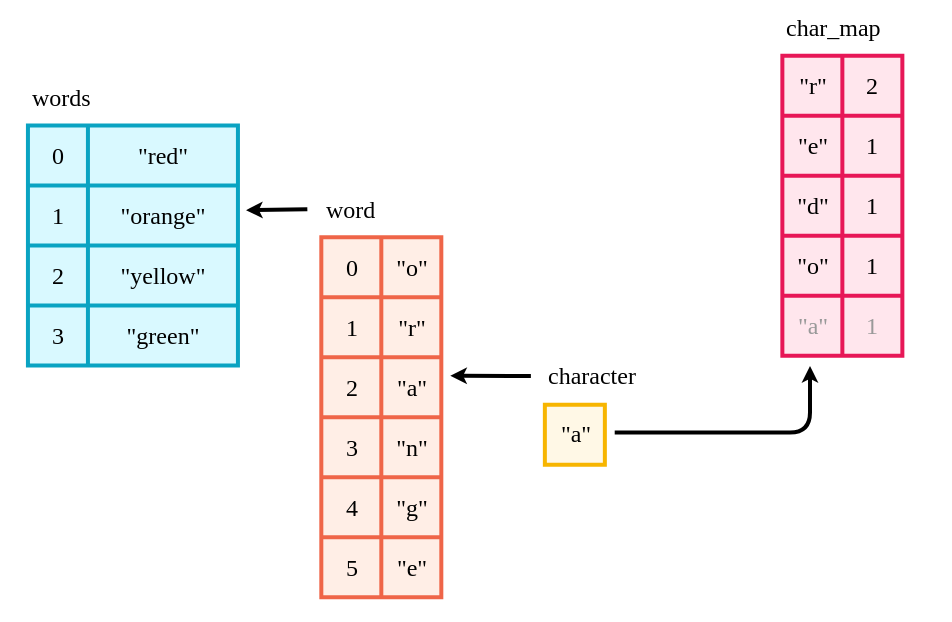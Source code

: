 <mxfile version="14.4.3" type="device"><diagram id="euL8R4l_qsU-2FMZclBb" name="Page-1"><mxGraphModel dx="727" dy="606" grid="1" gridSize="10" guides="1" tooltips="1" connect="1" arrows="1" fold="1" page="1" pageScale="1" pageWidth="850" pageHeight="1100" math="0" shadow="0"><root><mxCell id="0"/><mxCell id="1" style="" parent="0"/><mxCell id="ym5axLL2yQZ6yecnh5bb-90" value="" style="shape=ext;double=1;rounded=0;whiteSpace=wrap;html=1;fontFamily=SF Mono;fontSize=12;align=left;perimeterSpacing=0;strokeColor=none;container=0;" parent="1" vertex="1"><mxGeometry x="100" y="100" width="475" height="310" as="geometry"/></mxCell><mxCell id="ym5axLL2yQZ6yecnh5bb-78" value="words" style="text;strokeColor=none;fillColor=none;html=1;fontSize=12;fontStyle=0;verticalAlign=middle;align=left;fontFamily=SF Mono;container=0;" parent="1" vertex="1"><mxGeometry x="113.971" y="134.884" width="69.853" height="27.907" as="geometry"/></mxCell><mxCell id="ym5axLL2yQZ6yecnh5bb-79" value="word" style="text;strokeColor=none;fillColor=none;html=1;fontSize=12;fontStyle=0;verticalAlign=middle;align=left;fontFamily=SF Mono;container=0;" parent="1" vertex="1"><mxGeometry x="260.662" y="190.698" width="55.882" height="27.907" as="geometry"/></mxCell><mxCell id="ym5axLL2yQZ6yecnh5bb-82" value="character" style="text;strokeColor=none;fillColor=none;html=1;fontSize=12;fontStyle=0;verticalAlign=middle;align=left;fontFamily=SF Mono;container=0;" parent="1" vertex="1"><mxGeometry x="372.426" y="274.419" width="97.794" height="27.907" as="geometry"/></mxCell><mxCell id="ym5axLL2yQZ6yecnh5bb-83" value="" style="endArrow=classic;html=1;fontFamily=SF Mono;fontSize=12;endSize=2;entryX=0.474;entryY=0.606;entryDx=0;entryDy=0;entryPerimeter=0;strokeWidth=2;" parent="1" edge="1" target="ym5axLL2yQZ6yecnh5bb-90"><mxGeometry x="100" y="100" width="34.926" height="34.884" as="geometry"><mxPoint x="365.441" y="288.023" as="sourcePoint"/><mxPoint x="331" y="288" as="targetPoint"/></mxGeometry></mxCell><mxCell id="ym5axLL2yQZ6yecnh5bb-87" value="" style="edgeStyle=segmentEdgeStyle;endArrow=classic;html=1;fontFamily=SF Mono;fontSize=12;endSize=2;strokeWidth=2;" parent="1" edge="1"><mxGeometry x="100" y="100" width="34.926" height="34.884" as="geometry"><mxPoint x="407.353" y="316.279" as="sourcePoint"/><mxPoint x="505" y="283" as="targetPoint"/></mxGeometry></mxCell><mxCell id="ym5axLL2yQZ6yecnh5bb-88" value="char_map" style="text;strokeColor=none;fillColor=none;html=1;fontSize=12;fontStyle=0;verticalAlign=middle;align=left;fontFamily=SF Mono;container=0;" parent="1" vertex="1"><mxGeometry x="491.176" y="100" width="76.838" height="27.907" as="geometry"/></mxCell><mxCell id="LOgRXTIZS3Qj-3Z9HhnA-3" value="" style="shape=table;html=1;whiteSpace=wrap;startSize=0;container=1;collapsible=0;childLayout=tableLayout;fontFamily=SF Mono;strokeColor=#0AA3C2;fillColor=#d9f9ff;strokeWidth=2;" vertex="1" parent="1"><mxGeometry x="113.97" y="162.79" width="105" height="120" as="geometry"/></mxCell><mxCell id="LOgRXTIZS3Qj-3Z9HhnA-4" value="" style="shape=partialRectangle;html=1;whiteSpace=wrap;collapsible=0;dropTarget=0;pointerEvents=0;fillColor=none;top=0;left=0;bottom=0;right=0;points=[[0,0.5],[1,0.5]];portConstraint=eastwest;fontFamily=SF Mono;" vertex="1" parent="LOgRXTIZS3Qj-3Z9HhnA-3"><mxGeometry width="105" height="30" as="geometry"/></mxCell><mxCell id="LOgRXTIZS3Qj-3Z9HhnA-5" value="0" style="shape=partialRectangle;html=1;whiteSpace=wrap;connectable=0;overflow=hidden;fillColor=none;top=0;left=0;bottom=0;right=0;fontFamily=SF Mono;" vertex="1" parent="LOgRXTIZS3Qj-3Z9HhnA-4"><mxGeometry width="30" height="30" as="geometry"/></mxCell><mxCell id="LOgRXTIZS3Qj-3Z9HhnA-6" value="&quot;red&quot;" style="shape=partialRectangle;html=1;whiteSpace=wrap;connectable=0;overflow=hidden;fillColor=none;top=0;left=0;bottom=0;right=0;fontFamily=SF Mono;" vertex="1" parent="LOgRXTIZS3Qj-3Z9HhnA-4"><mxGeometry x="30" width="75" height="30" as="geometry"/></mxCell><mxCell id="LOgRXTIZS3Qj-3Z9HhnA-7" value="" style="shape=partialRectangle;html=1;whiteSpace=wrap;collapsible=0;dropTarget=0;pointerEvents=0;fillColor=none;top=0;left=0;bottom=0;right=0;points=[[0,0.5],[1,0.5]];portConstraint=eastwest;fontFamily=SF Mono;" vertex="1" parent="LOgRXTIZS3Qj-3Z9HhnA-3"><mxGeometry y="30" width="105" height="30" as="geometry"/></mxCell><mxCell id="LOgRXTIZS3Qj-3Z9HhnA-8" value="1" style="shape=partialRectangle;html=1;whiteSpace=wrap;connectable=0;overflow=hidden;fillColor=none;top=0;left=0;bottom=0;right=0;fontFamily=SF Mono;" vertex="1" parent="LOgRXTIZS3Qj-3Z9HhnA-7"><mxGeometry width="30" height="30" as="geometry"/></mxCell><mxCell id="LOgRXTIZS3Qj-3Z9HhnA-9" value="&quot;orange&quot;" style="shape=partialRectangle;html=1;whiteSpace=wrap;connectable=0;overflow=hidden;fillColor=none;top=0;left=0;bottom=0;right=0;fontFamily=SF Mono;" vertex="1" parent="LOgRXTIZS3Qj-3Z9HhnA-7"><mxGeometry x="30" width="75" height="30" as="geometry"/></mxCell><mxCell id="LOgRXTIZS3Qj-3Z9HhnA-10" value="" style="shape=partialRectangle;html=1;whiteSpace=wrap;collapsible=0;dropTarget=0;pointerEvents=0;fillColor=none;top=0;left=0;bottom=0;right=0;points=[[0,0.5],[1,0.5]];portConstraint=eastwest;fontFamily=SF Mono;" vertex="1" parent="LOgRXTIZS3Qj-3Z9HhnA-3"><mxGeometry y="60" width="105" height="30" as="geometry"/></mxCell><mxCell id="LOgRXTIZS3Qj-3Z9HhnA-11" value="2" style="shape=partialRectangle;html=1;whiteSpace=wrap;connectable=0;overflow=hidden;fillColor=none;top=0;left=0;bottom=0;right=0;fontFamily=SF Mono;" vertex="1" parent="LOgRXTIZS3Qj-3Z9HhnA-10"><mxGeometry width="30" height="30" as="geometry"/></mxCell><mxCell id="LOgRXTIZS3Qj-3Z9HhnA-12" value="&quot;yellow&quot;" style="shape=partialRectangle;html=1;whiteSpace=wrap;connectable=0;overflow=hidden;fillColor=none;top=0;left=0;bottom=0;right=0;fontFamily=SF Mono;" vertex="1" parent="LOgRXTIZS3Qj-3Z9HhnA-10"><mxGeometry x="30" width="75" height="30" as="geometry"/></mxCell><mxCell id="LOgRXTIZS3Qj-3Z9HhnA-13" value="" style="shape=partialRectangle;html=1;whiteSpace=wrap;collapsible=0;dropTarget=0;pointerEvents=0;fillColor=none;top=0;left=0;bottom=0;right=0;points=[[0,0.5],[1,0.5]];portConstraint=eastwest;fontFamily=SF Mono;" vertex="1" parent="LOgRXTIZS3Qj-3Z9HhnA-3"><mxGeometry y="90" width="105" height="30" as="geometry"/></mxCell><mxCell id="LOgRXTIZS3Qj-3Z9HhnA-14" value="3" style="shape=partialRectangle;html=1;whiteSpace=wrap;connectable=0;overflow=hidden;fillColor=none;top=0;left=0;bottom=0;right=0;fontFamily=SF Mono;" vertex="1" parent="LOgRXTIZS3Qj-3Z9HhnA-13"><mxGeometry width="30" height="30" as="geometry"/></mxCell><mxCell id="LOgRXTIZS3Qj-3Z9HhnA-15" value="&quot;green&quot;" style="shape=partialRectangle;html=1;whiteSpace=wrap;connectable=0;overflow=hidden;fillColor=none;top=0;left=0;bottom=0;right=0;fontFamily=SF Mono;" vertex="1" parent="LOgRXTIZS3Qj-3Z9HhnA-13"><mxGeometry x="30" width="75" height="30" as="geometry"/></mxCell><mxCell id="LOgRXTIZS3Qj-3Z9HhnA-35" value="" style="shape=table;html=1;whiteSpace=wrap;startSize=0;container=1;collapsible=0;childLayout=tableLayout;fontFamily=SF Mono;strokeWidth=2;fillColor=#ffeee6;strokeColor=#EF6548;" vertex="1" parent="1"><mxGeometry x="260.66" y="218.6" width="60" height="180" as="geometry"/></mxCell><mxCell id="LOgRXTIZS3Qj-3Z9HhnA-36" value="" style="shape=partialRectangle;html=1;whiteSpace=wrap;collapsible=0;dropTarget=0;pointerEvents=0;fillColor=none;top=0;left=0;bottom=0;right=0;points=[[0,0.5],[1,0.5]];portConstraint=eastwest;fontFamily=SF Mono;" vertex="1" parent="LOgRXTIZS3Qj-3Z9HhnA-35"><mxGeometry width="60" height="30" as="geometry"/></mxCell><mxCell id="LOgRXTIZS3Qj-3Z9HhnA-37" value="0" style="shape=partialRectangle;html=1;whiteSpace=wrap;connectable=0;overflow=hidden;fillColor=none;top=0;left=0;bottom=0;right=0;fontFamily=SF Mono;" vertex="1" parent="LOgRXTIZS3Qj-3Z9HhnA-36"><mxGeometry width="30" height="30" as="geometry"/></mxCell><mxCell id="LOgRXTIZS3Qj-3Z9HhnA-38" value="&quot;o&quot;" style="shape=partialRectangle;html=1;whiteSpace=wrap;connectable=0;overflow=hidden;fillColor=none;top=0;left=0;bottom=0;right=0;fontFamily=SF Mono;" vertex="1" parent="LOgRXTIZS3Qj-3Z9HhnA-36"><mxGeometry x="30" width="30" height="30" as="geometry"/></mxCell><mxCell id="LOgRXTIZS3Qj-3Z9HhnA-39" value="" style="shape=partialRectangle;html=1;whiteSpace=wrap;collapsible=0;dropTarget=0;pointerEvents=0;fillColor=none;top=0;left=0;bottom=0;right=0;points=[[0,0.5],[1,0.5]];portConstraint=eastwest;fontFamily=SF Mono;" vertex="1" parent="LOgRXTIZS3Qj-3Z9HhnA-35"><mxGeometry y="30" width="60" height="30" as="geometry"/></mxCell><mxCell id="LOgRXTIZS3Qj-3Z9HhnA-40" value="1" style="shape=partialRectangle;html=1;whiteSpace=wrap;connectable=0;overflow=hidden;fillColor=none;top=0;left=0;bottom=0;right=0;fontFamily=SF Mono;" vertex="1" parent="LOgRXTIZS3Qj-3Z9HhnA-39"><mxGeometry width="30" height="30" as="geometry"/></mxCell><mxCell id="LOgRXTIZS3Qj-3Z9HhnA-41" value="&quot;r&quot;" style="shape=partialRectangle;html=1;whiteSpace=wrap;connectable=0;overflow=hidden;fillColor=none;top=0;left=0;bottom=0;right=0;fontFamily=SF Mono;" vertex="1" parent="LOgRXTIZS3Qj-3Z9HhnA-39"><mxGeometry x="30" width="30" height="30" as="geometry"/></mxCell><mxCell id="LOgRXTIZS3Qj-3Z9HhnA-42" value="" style="shape=partialRectangle;html=1;whiteSpace=wrap;collapsible=0;dropTarget=0;pointerEvents=0;fillColor=none;top=0;left=0;bottom=0;right=0;points=[[0,0.5],[1,0.5]];portConstraint=eastwest;fontFamily=SF Mono;" vertex="1" parent="LOgRXTIZS3Qj-3Z9HhnA-35"><mxGeometry y="60" width="60" height="30" as="geometry"/></mxCell><mxCell id="LOgRXTIZS3Qj-3Z9HhnA-43" value="2" style="shape=partialRectangle;html=1;whiteSpace=wrap;connectable=0;overflow=hidden;fillColor=none;top=0;left=0;bottom=0;right=0;fontFamily=SF Mono;" vertex="1" parent="LOgRXTIZS3Qj-3Z9HhnA-42"><mxGeometry width="30" height="30" as="geometry"/></mxCell><mxCell id="LOgRXTIZS3Qj-3Z9HhnA-44" value="&quot;a&quot;" style="shape=partialRectangle;html=1;whiteSpace=wrap;connectable=0;overflow=hidden;fillColor=none;top=0;left=0;bottom=0;right=0;fontFamily=SF Mono;" vertex="1" parent="LOgRXTIZS3Qj-3Z9HhnA-42"><mxGeometry x="30" width="30" height="30" as="geometry"/></mxCell><mxCell id="LOgRXTIZS3Qj-3Z9HhnA-45" value="" style="shape=partialRectangle;html=1;whiteSpace=wrap;collapsible=0;dropTarget=0;pointerEvents=0;fillColor=none;top=0;left=0;bottom=0;right=0;points=[[0,0.5],[1,0.5]];portConstraint=eastwest;fontFamily=SF Mono;" vertex="1" parent="LOgRXTIZS3Qj-3Z9HhnA-35"><mxGeometry y="90" width="60" height="30" as="geometry"/></mxCell><mxCell id="LOgRXTIZS3Qj-3Z9HhnA-46" value="3" style="shape=partialRectangle;html=1;whiteSpace=wrap;connectable=0;overflow=hidden;fillColor=none;top=0;left=0;bottom=0;right=0;fontFamily=SF Mono;" vertex="1" parent="LOgRXTIZS3Qj-3Z9HhnA-45"><mxGeometry width="30" height="30" as="geometry"/></mxCell><mxCell id="LOgRXTIZS3Qj-3Z9HhnA-47" value="&quot;n&quot;" style="shape=partialRectangle;html=1;whiteSpace=wrap;connectable=0;overflow=hidden;fillColor=none;top=0;left=0;bottom=0;right=0;fontFamily=SF Mono;" vertex="1" parent="LOgRXTIZS3Qj-3Z9HhnA-45"><mxGeometry x="30" width="30" height="30" as="geometry"/></mxCell><mxCell id="LOgRXTIZS3Qj-3Z9HhnA-48" value="" style="shape=partialRectangle;html=1;whiteSpace=wrap;collapsible=0;dropTarget=0;pointerEvents=0;fillColor=none;top=0;left=0;bottom=0;right=0;points=[[0,0.5],[1,0.5]];portConstraint=eastwest;fontFamily=SF Mono;" vertex="1" parent="LOgRXTIZS3Qj-3Z9HhnA-35"><mxGeometry y="120" width="60" height="30" as="geometry"/></mxCell><mxCell id="LOgRXTIZS3Qj-3Z9HhnA-49" value="4" style="shape=partialRectangle;html=1;whiteSpace=wrap;connectable=0;overflow=hidden;fillColor=none;top=0;left=0;bottom=0;right=0;fontFamily=SF Mono;" vertex="1" parent="LOgRXTIZS3Qj-3Z9HhnA-48"><mxGeometry width="30" height="30" as="geometry"/></mxCell><mxCell id="LOgRXTIZS3Qj-3Z9HhnA-50" value="&quot;g&quot;" style="shape=partialRectangle;html=1;whiteSpace=wrap;connectable=0;overflow=hidden;fillColor=none;top=0;left=0;bottom=0;right=0;fontFamily=SF Mono;" vertex="1" parent="LOgRXTIZS3Qj-3Z9HhnA-48"><mxGeometry x="30" width="30" height="30" as="geometry"/></mxCell><mxCell id="LOgRXTIZS3Qj-3Z9HhnA-51" value="" style="shape=partialRectangle;html=1;whiteSpace=wrap;collapsible=0;dropTarget=0;pointerEvents=0;fillColor=none;top=0;left=0;bottom=0;right=0;points=[[0,0.5],[1,0.5]];portConstraint=eastwest;fontFamily=SF Mono;" vertex="1" parent="LOgRXTIZS3Qj-3Z9HhnA-35"><mxGeometry y="150" width="60" height="30" as="geometry"/></mxCell><mxCell id="LOgRXTIZS3Qj-3Z9HhnA-52" value="5" style="shape=partialRectangle;html=1;whiteSpace=wrap;connectable=0;overflow=hidden;fillColor=none;top=0;left=0;bottom=0;right=0;fontFamily=SF Mono;" vertex="1" parent="LOgRXTIZS3Qj-3Z9HhnA-51"><mxGeometry width="30" height="30" as="geometry"/></mxCell><mxCell id="LOgRXTIZS3Qj-3Z9HhnA-53" value="&quot;e&quot;" style="shape=partialRectangle;html=1;whiteSpace=wrap;connectable=0;overflow=hidden;fillColor=none;top=0;left=0;bottom=0;right=0;fontFamily=SF Mono;" vertex="1" parent="LOgRXTIZS3Qj-3Z9HhnA-51"><mxGeometry x="30" width="30" height="30" as="geometry"/></mxCell><mxCell id="LOgRXTIZS3Qj-3Z9HhnA-54" value="" style="shape=table;html=1;whiteSpace=wrap;startSize=0;container=1;collapsible=0;childLayout=tableLayout;fontFamily=SF Mono;fillColor=#fff8e6;strokeColor=#F7B500;strokeWidth=2;" vertex="1" parent="1"><mxGeometry x="372.43" y="302.33" width="30" height="30" as="geometry"/></mxCell><mxCell id="LOgRXTIZS3Qj-3Z9HhnA-55" value="" style="shape=partialRectangle;html=1;whiteSpace=wrap;collapsible=0;dropTarget=0;pointerEvents=0;fillColor=none;top=0;left=0;bottom=0;right=0;points=[[0,0.5],[1,0.5]];portConstraint=eastwest;fontFamily=SF Mono;" vertex="1" parent="LOgRXTIZS3Qj-3Z9HhnA-54"><mxGeometry width="30" height="30" as="geometry"/></mxCell><mxCell id="LOgRXTIZS3Qj-3Z9HhnA-56" value="&quot;a&quot;" style="shape=partialRectangle;html=1;whiteSpace=wrap;connectable=0;overflow=hidden;fillColor=none;top=0;left=0;bottom=0;right=0;fontFamily=SF Mono;spacingLeft=2;" vertex="1" parent="LOgRXTIZS3Qj-3Z9HhnA-55"><mxGeometry width="30" height="30" as="geometry"/></mxCell><mxCell id="LOgRXTIZS3Qj-3Z9HhnA-57" value="" style="shape=table;html=1;whiteSpace=wrap;startSize=0;container=1;collapsible=0;childLayout=tableLayout;strokeWidth=2;strokeColor=#E71757;fillColor=#ffe6ed;" vertex="1" parent="1"><mxGeometry x="491.18" y="127.91" width="60" height="150" as="geometry"/></mxCell><mxCell id="LOgRXTIZS3Qj-3Z9HhnA-58" value="" style="shape=partialRectangle;html=1;whiteSpace=wrap;collapsible=0;dropTarget=0;pointerEvents=0;fillColor=none;top=0;left=0;bottom=0;right=0;points=[[0,0.5],[1,0.5]];portConstraint=eastwest;" vertex="1" parent="LOgRXTIZS3Qj-3Z9HhnA-57"><mxGeometry width="60" height="30" as="geometry"/></mxCell><mxCell id="LOgRXTIZS3Qj-3Z9HhnA-59" value="&quot;r&quot;" style="shape=partialRectangle;html=1;whiteSpace=wrap;connectable=0;overflow=hidden;fillColor=none;top=0;left=0;bottom=0;right=0;fontFamily=SF Mono;spacingLeft=1;" vertex="1" parent="LOgRXTIZS3Qj-3Z9HhnA-58"><mxGeometry width="30" height="30" as="geometry"/></mxCell><mxCell id="LOgRXTIZS3Qj-3Z9HhnA-60" value="2" style="shape=partialRectangle;html=1;whiteSpace=wrap;connectable=0;overflow=hidden;fillColor=none;top=0;left=0;bottom=0;right=0;fontFamily=SF Mono;" vertex="1" parent="LOgRXTIZS3Qj-3Z9HhnA-58"><mxGeometry x="30" width="30" height="30" as="geometry"/></mxCell><mxCell id="LOgRXTIZS3Qj-3Z9HhnA-61" value="" style="shape=partialRectangle;html=1;whiteSpace=wrap;collapsible=0;dropTarget=0;pointerEvents=0;fillColor=none;top=0;left=0;bottom=0;right=0;points=[[0,0.5],[1,0.5]];portConstraint=eastwest;" vertex="1" parent="LOgRXTIZS3Qj-3Z9HhnA-57"><mxGeometry y="30" width="60" height="30" as="geometry"/></mxCell><mxCell id="LOgRXTIZS3Qj-3Z9HhnA-62" value="&quot;e&quot;" style="shape=partialRectangle;html=1;whiteSpace=wrap;connectable=0;overflow=hidden;fillColor=none;top=0;left=0;bottom=0;right=0;fontFamily=SF Mono;spacingLeft=1;" vertex="1" parent="LOgRXTIZS3Qj-3Z9HhnA-61"><mxGeometry width="30" height="30" as="geometry"/></mxCell><mxCell id="LOgRXTIZS3Qj-3Z9HhnA-63" value="1" style="shape=partialRectangle;html=1;whiteSpace=wrap;connectable=0;overflow=hidden;fillColor=none;top=0;left=0;bottom=0;right=0;fontFamily=SF Mono;" vertex="1" parent="LOgRXTIZS3Qj-3Z9HhnA-61"><mxGeometry x="30" width="30" height="30" as="geometry"/></mxCell><mxCell id="LOgRXTIZS3Qj-3Z9HhnA-64" value="" style="shape=partialRectangle;html=1;whiteSpace=wrap;collapsible=0;dropTarget=0;pointerEvents=0;fillColor=none;top=0;left=0;bottom=0;right=0;points=[[0,0.5],[1,0.5]];portConstraint=eastwest;" vertex="1" parent="LOgRXTIZS3Qj-3Z9HhnA-57"><mxGeometry y="60" width="60" height="30" as="geometry"/></mxCell><mxCell id="LOgRXTIZS3Qj-3Z9HhnA-65" value="&quot;d&quot;" style="shape=partialRectangle;html=1;whiteSpace=wrap;connectable=0;overflow=hidden;fillColor=none;top=0;left=0;bottom=0;right=0;fontFamily=SF Mono;spacingLeft=1;" vertex="1" parent="LOgRXTIZS3Qj-3Z9HhnA-64"><mxGeometry width="30" height="30" as="geometry"/></mxCell><mxCell id="LOgRXTIZS3Qj-3Z9HhnA-66" value="1" style="shape=partialRectangle;html=1;whiteSpace=wrap;connectable=0;overflow=hidden;fillColor=none;top=0;left=0;bottom=0;right=0;fontFamily=SF Mono;" vertex="1" parent="LOgRXTIZS3Qj-3Z9HhnA-64"><mxGeometry x="30" width="30" height="30" as="geometry"/></mxCell><mxCell id="LOgRXTIZS3Qj-3Z9HhnA-67" value="" style="shape=partialRectangle;html=1;whiteSpace=wrap;collapsible=0;dropTarget=0;pointerEvents=0;fillColor=none;top=0;left=0;bottom=0;right=0;points=[[0,0.5],[1,0.5]];portConstraint=eastwest;" vertex="1" parent="LOgRXTIZS3Qj-3Z9HhnA-57"><mxGeometry y="90" width="60" height="30" as="geometry"/></mxCell><mxCell id="LOgRXTIZS3Qj-3Z9HhnA-68" value="&quot;o&quot;" style="shape=partialRectangle;html=1;whiteSpace=wrap;connectable=0;overflow=hidden;fillColor=none;top=0;left=0;bottom=0;right=0;fontFamily=SF Mono;spacingLeft=1;" vertex="1" parent="LOgRXTIZS3Qj-3Z9HhnA-67"><mxGeometry width="30" height="30" as="geometry"/></mxCell><mxCell id="LOgRXTIZS3Qj-3Z9HhnA-69" value="1" style="shape=partialRectangle;html=1;whiteSpace=wrap;connectable=0;overflow=hidden;fillColor=none;top=0;left=0;bottom=0;right=0;fontFamily=SF Mono;" vertex="1" parent="LOgRXTIZS3Qj-3Z9HhnA-67"><mxGeometry x="30" width="30" height="30" as="geometry"/></mxCell><mxCell id="LOgRXTIZS3Qj-3Z9HhnA-70" value="" style="shape=partialRectangle;html=1;whiteSpace=wrap;collapsible=0;dropTarget=0;pointerEvents=0;fillColor=none;top=0;left=0;bottom=0;right=0;points=[[0,0.5],[1,0.5]];portConstraint=eastwest;" vertex="1" parent="LOgRXTIZS3Qj-3Z9HhnA-57"><mxGeometry y="120" width="60" height="30" as="geometry"/></mxCell><mxCell id="LOgRXTIZS3Qj-3Z9HhnA-71" value="&quot;a&quot;" style="shape=partialRectangle;html=1;whiteSpace=wrap;connectable=0;overflow=hidden;fillColor=none;top=0;left=0;bottom=0;right=0;fontFamily=SF Mono;spacingLeft=1;fontColor=#999999;" vertex="1" parent="LOgRXTIZS3Qj-3Z9HhnA-70"><mxGeometry width="30" height="30" as="geometry"/></mxCell><mxCell id="LOgRXTIZS3Qj-3Z9HhnA-72" value="1" style="shape=partialRectangle;html=1;whiteSpace=wrap;connectable=0;overflow=hidden;fillColor=none;top=0;left=0;bottom=0;right=0;fontFamily=SF Mono;fontColor=#999999;" vertex="1" parent="LOgRXTIZS3Qj-3Z9HhnA-70"><mxGeometry x="30" width="30" height="30" as="geometry"/></mxCell><mxCell id="LOgRXTIZS3Qj-3Z9HhnA-75" value="" style="endArrow=classic;html=1;fontFamily=SF Mono;fontSize=12;exitX=0.253;exitY=0.339;exitDx=0;exitDy=0;exitPerimeter=0;endSize=2;entryX=0.259;entryY=0.339;entryDx=0;entryDy=0;entryPerimeter=0;strokeWidth=2;" edge="1" parent="1" target="ym5axLL2yQZ6yecnh5bb-90"><mxGeometry x="100" y="100" width="34.926" height="34.884" as="geometry"><mxPoint x="253.676" y="204.651" as="sourcePoint"/><mxPoint x="240" y="205" as="targetPoint"/></mxGeometry></mxCell></root></mxGraphModel></diagram></mxfile>